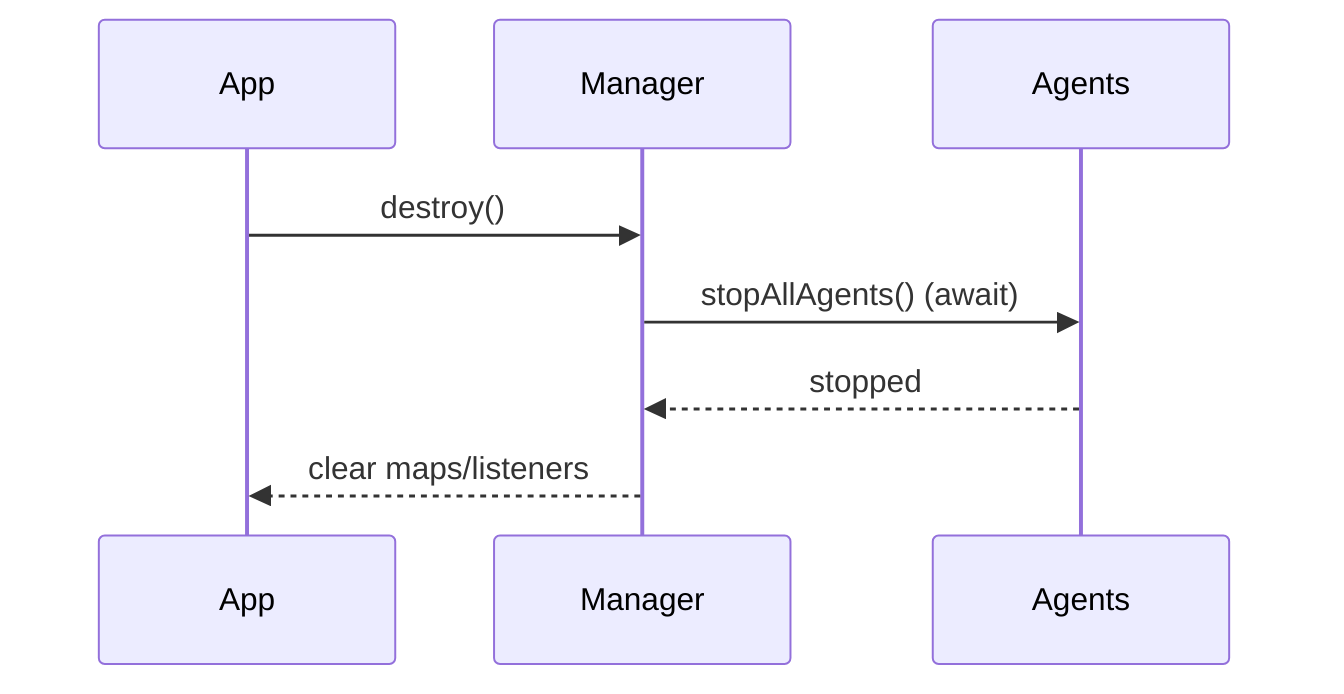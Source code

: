 %% AgentManager destroy lifecycle
sequenceDiagram
  participant App
  participant Manager
  participant Agents
  App->>Manager: destroy()
  Manager->>Agents: stopAllAgents() (await)
  Agents-->>Manager: stopped
  Manager-->>App: clear maps/listeners